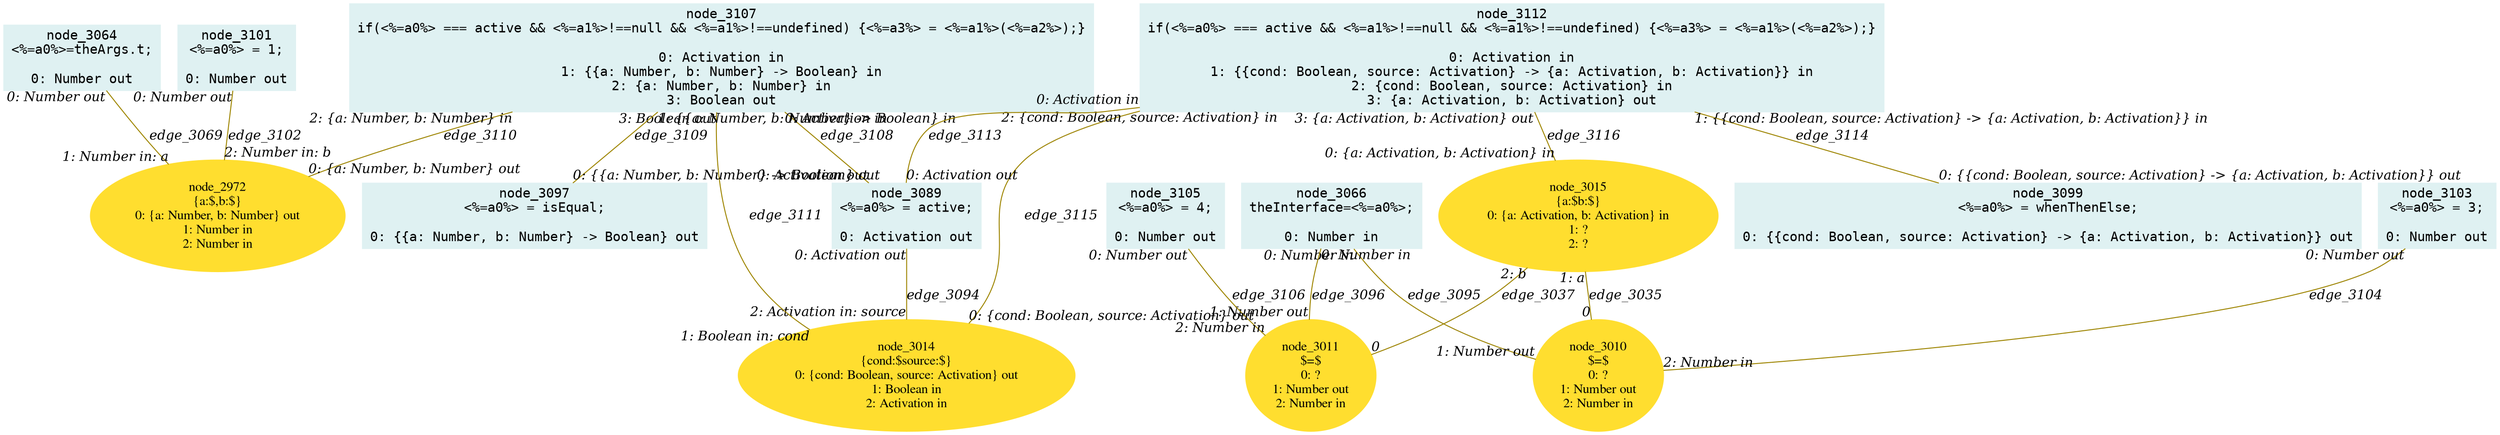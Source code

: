 digraph g{node_2972 [shape="ellipse", style="filled", color="#ffde2f", fontname="Times", label="node_2972
{a:$,b:$}
0: {a: Number, b: Number} out
1: Number in
2: Number in" ]
node_3010 [shape="ellipse", style="filled", color="#ffde2f", fontname="Times", label="node_3010
$=$
0: ?
1: Number out
2: Number in" ]
node_3011 [shape="ellipse", style="filled", color="#ffde2f", fontname="Times", label="node_3011
$=$
0: ?
1: Number out
2: Number in" ]
node_3014 [shape="ellipse", style="filled", color="#ffde2f", fontname="Times", label="node_3014
{cond:$source:$}
0: {cond: Boolean, source: Activation} out
1: Boolean in
2: Activation in" ]
node_3015 [shape="ellipse", style="filled", color="#ffde2f", fontname="Times", label="node_3015
{a:$b:$}
0: {a: Activation, b: Activation} in
1: ?
2: ?" ]
node_3064 [shape="box", style="filled", color="#dff1f2", fontname="Courier", label="node_3064
<%=a0%>=theArgs.t;

0: Number out" ]
node_3066 [shape="box", style="filled", color="#dff1f2", fontname="Courier", label="node_3066
theInterface=<%=a0%>;

0: Number in" ]
node_3089 [shape="box", style="filled", color="#dff1f2", fontname="Courier", label="node_3089
<%=a0%> = active;

0: Activation out" ]
node_3097 [shape="box", style="filled", color="#dff1f2", fontname="Courier", label="node_3097
<%=a0%> = isEqual;

0: {{a: Number, b: Number} -> Boolean} out" ]
node_3099 [shape="box", style="filled", color="#dff1f2", fontname="Courier", label="node_3099
<%=a0%> = whenThenElse;

0: {{cond: Boolean, source: Activation} -> {a: Activation, b: Activation}} out" ]
node_3101 [shape="box", style="filled", color="#dff1f2", fontname="Courier", label="node_3101
<%=a0%> = 1;

0: Number out" ]
node_3103 [shape="box", style="filled", color="#dff1f2", fontname="Courier", label="node_3103
<%=a0%> = 3;

0: Number out" ]
node_3105 [shape="box", style="filled", color="#dff1f2", fontname="Courier", label="node_3105
<%=a0%> = 4;

0: Number out" ]
node_3107 [shape="box", style="filled", color="#dff1f2", fontname="Courier", label="node_3107
if(<%=a0%> === active && <%=a1%>!==null && <%=a1%>!==undefined) {<%=a3%> = <%=a1%>(<%=a2%>);}

0: Activation in
1: {{a: Number, b: Number} -> Boolean} in
2: {a: Number, b: Number} in
3: Boolean out" ]
node_3112 [shape="box", style="filled", color="#dff1f2", fontname="Courier", label="node_3112
if(<%=a0%> === active && <%=a1%>!==null && <%=a1%>!==undefined) {<%=a3%> = <%=a1%>(<%=a2%>);}

0: Activation in
1: {{cond: Boolean, source: Activation} -> {a: Activation, b: Activation}} in
2: {cond: Boolean, source: Activation} in
3: {a: Activation, b: Activation} out" ]
node_3015 -> node_3010 [dir=none, arrowHead=none, fontname="Times-Italic", arrowsize=1, color="#9d8400", label="edge_3035",  headlabel="0", taillabel="1: a" ]
node_3015 -> node_3011 [dir=none, arrowHead=none, fontname="Times-Italic", arrowsize=1, color="#9d8400", label="edge_3037",  headlabel="0", taillabel="2: b" ]
node_3064 -> node_2972 [dir=none, arrowHead=none, fontname="Times-Italic", arrowsize=1, color="#9d8400", label="edge_3069",  headlabel="1: Number in: a", taillabel="0: Number out" ]
node_3089 -> node_3014 [dir=none, arrowHead=none, fontname="Times-Italic", arrowsize=1, color="#9d8400", label="edge_3094",  headlabel="2: Activation in: source", taillabel="0: Activation out" ]
node_3066 -> node_3010 [dir=none, arrowHead=none, fontname="Times-Italic", arrowsize=1, color="#9d8400", label="edge_3095",  headlabel="1: Number out", taillabel="0: Number in" ]
node_3066 -> node_3011 [dir=none, arrowHead=none, fontname="Times-Italic", arrowsize=1, color="#9d8400", label="edge_3096",  headlabel="1: Number out", taillabel="0: Number in" ]
node_3101 -> node_2972 [dir=none, arrowHead=none, fontname="Times-Italic", arrowsize=1, color="#9d8400", label="edge_3102",  headlabel="2: Number in: b", taillabel="0: Number out" ]
node_3103 -> node_3010 [dir=none, arrowHead=none, fontname="Times-Italic", arrowsize=1, color="#9d8400", label="edge_3104",  headlabel="2: Number in", taillabel="0: Number out" ]
node_3105 -> node_3011 [dir=none, arrowHead=none, fontname="Times-Italic", arrowsize=1, color="#9d8400", label="edge_3106",  headlabel="2: Number in", taillabel="0: Number out" ]
node_3107 -> node_3089 [dir=none, arrowHead=none, fontname="Times-Italic", arrowsize=1, color="#9d8400", label="edge_3108",  headlabel="0: Activation out", taillabel="0: Activation in" ]
node_3107 -> node_3097 [dir=none, arrowHead=none, fontname="Times-Italic", arrowsize=1, color="#9d8400", label="edge_3109",  headlabel="0: {{a: Number, b: Number} -> Boolean} out", taillabel="1: {{a: Number, b: Number} -> Boolean} in" ]
node_3107 -> node_2972 [dir=none, arrowHead=none, fontname="Times-Italic", arrowsize=1, color="#9d8400", label="edge_3110",  headlabel="0: {a: Number, b: Number} out", taillabel="2: {a: Number, b: Number} in" ]
node_3107 -> node_3014 [dir=none, arrowHead=none, fontname="Times-Italic", arrowsize=1, color="#9d8400", label="edge_3111",  headlabel="1: Boolean in: cond", taillabel="3: Boolean out" ]
node_3112 -> node_3089 [dir=none, arrowHead=none, fontname="Times-Italic", arrowsize=1, color="#9d8400", label="edge_3113",  headlabel="0: Activation out", taillabel="0: Activation in" ]
node_3112 -> node_3099 [dir=none, arrowHead=none, fontname="Times-Italic", arrowsize=1, color="#9d8400", label="edge_3114",  headlabel="0: {{cond: Boolean, source: Activation} -> {a: Activation, b: Activation}} out", taillabel="1: {{cond: Boolean, source: Activation} -> {a: Activation, b: Activation}} in" ]
node_3112 -> node_3014 [dir=none, arrowHead=none, fontname="Times-Italic", arrowsize=1, color="#9d8400", label="edge_3115",  headlabel="0: {cond: Boolean, source: Activation} out", taillabel="2: {cond: Boolean, source: Activation} in" ]
node_3112 -> node_3015 [dir=none, arrowHead=none, fontname="Times-Italic", arrowsize=1, color="#9d8400", label="edge_3116",  headlabel="0: {a: Activation, b: Activation} in", taillabel="3: {a: Activation, b: Activation} out" ]
}